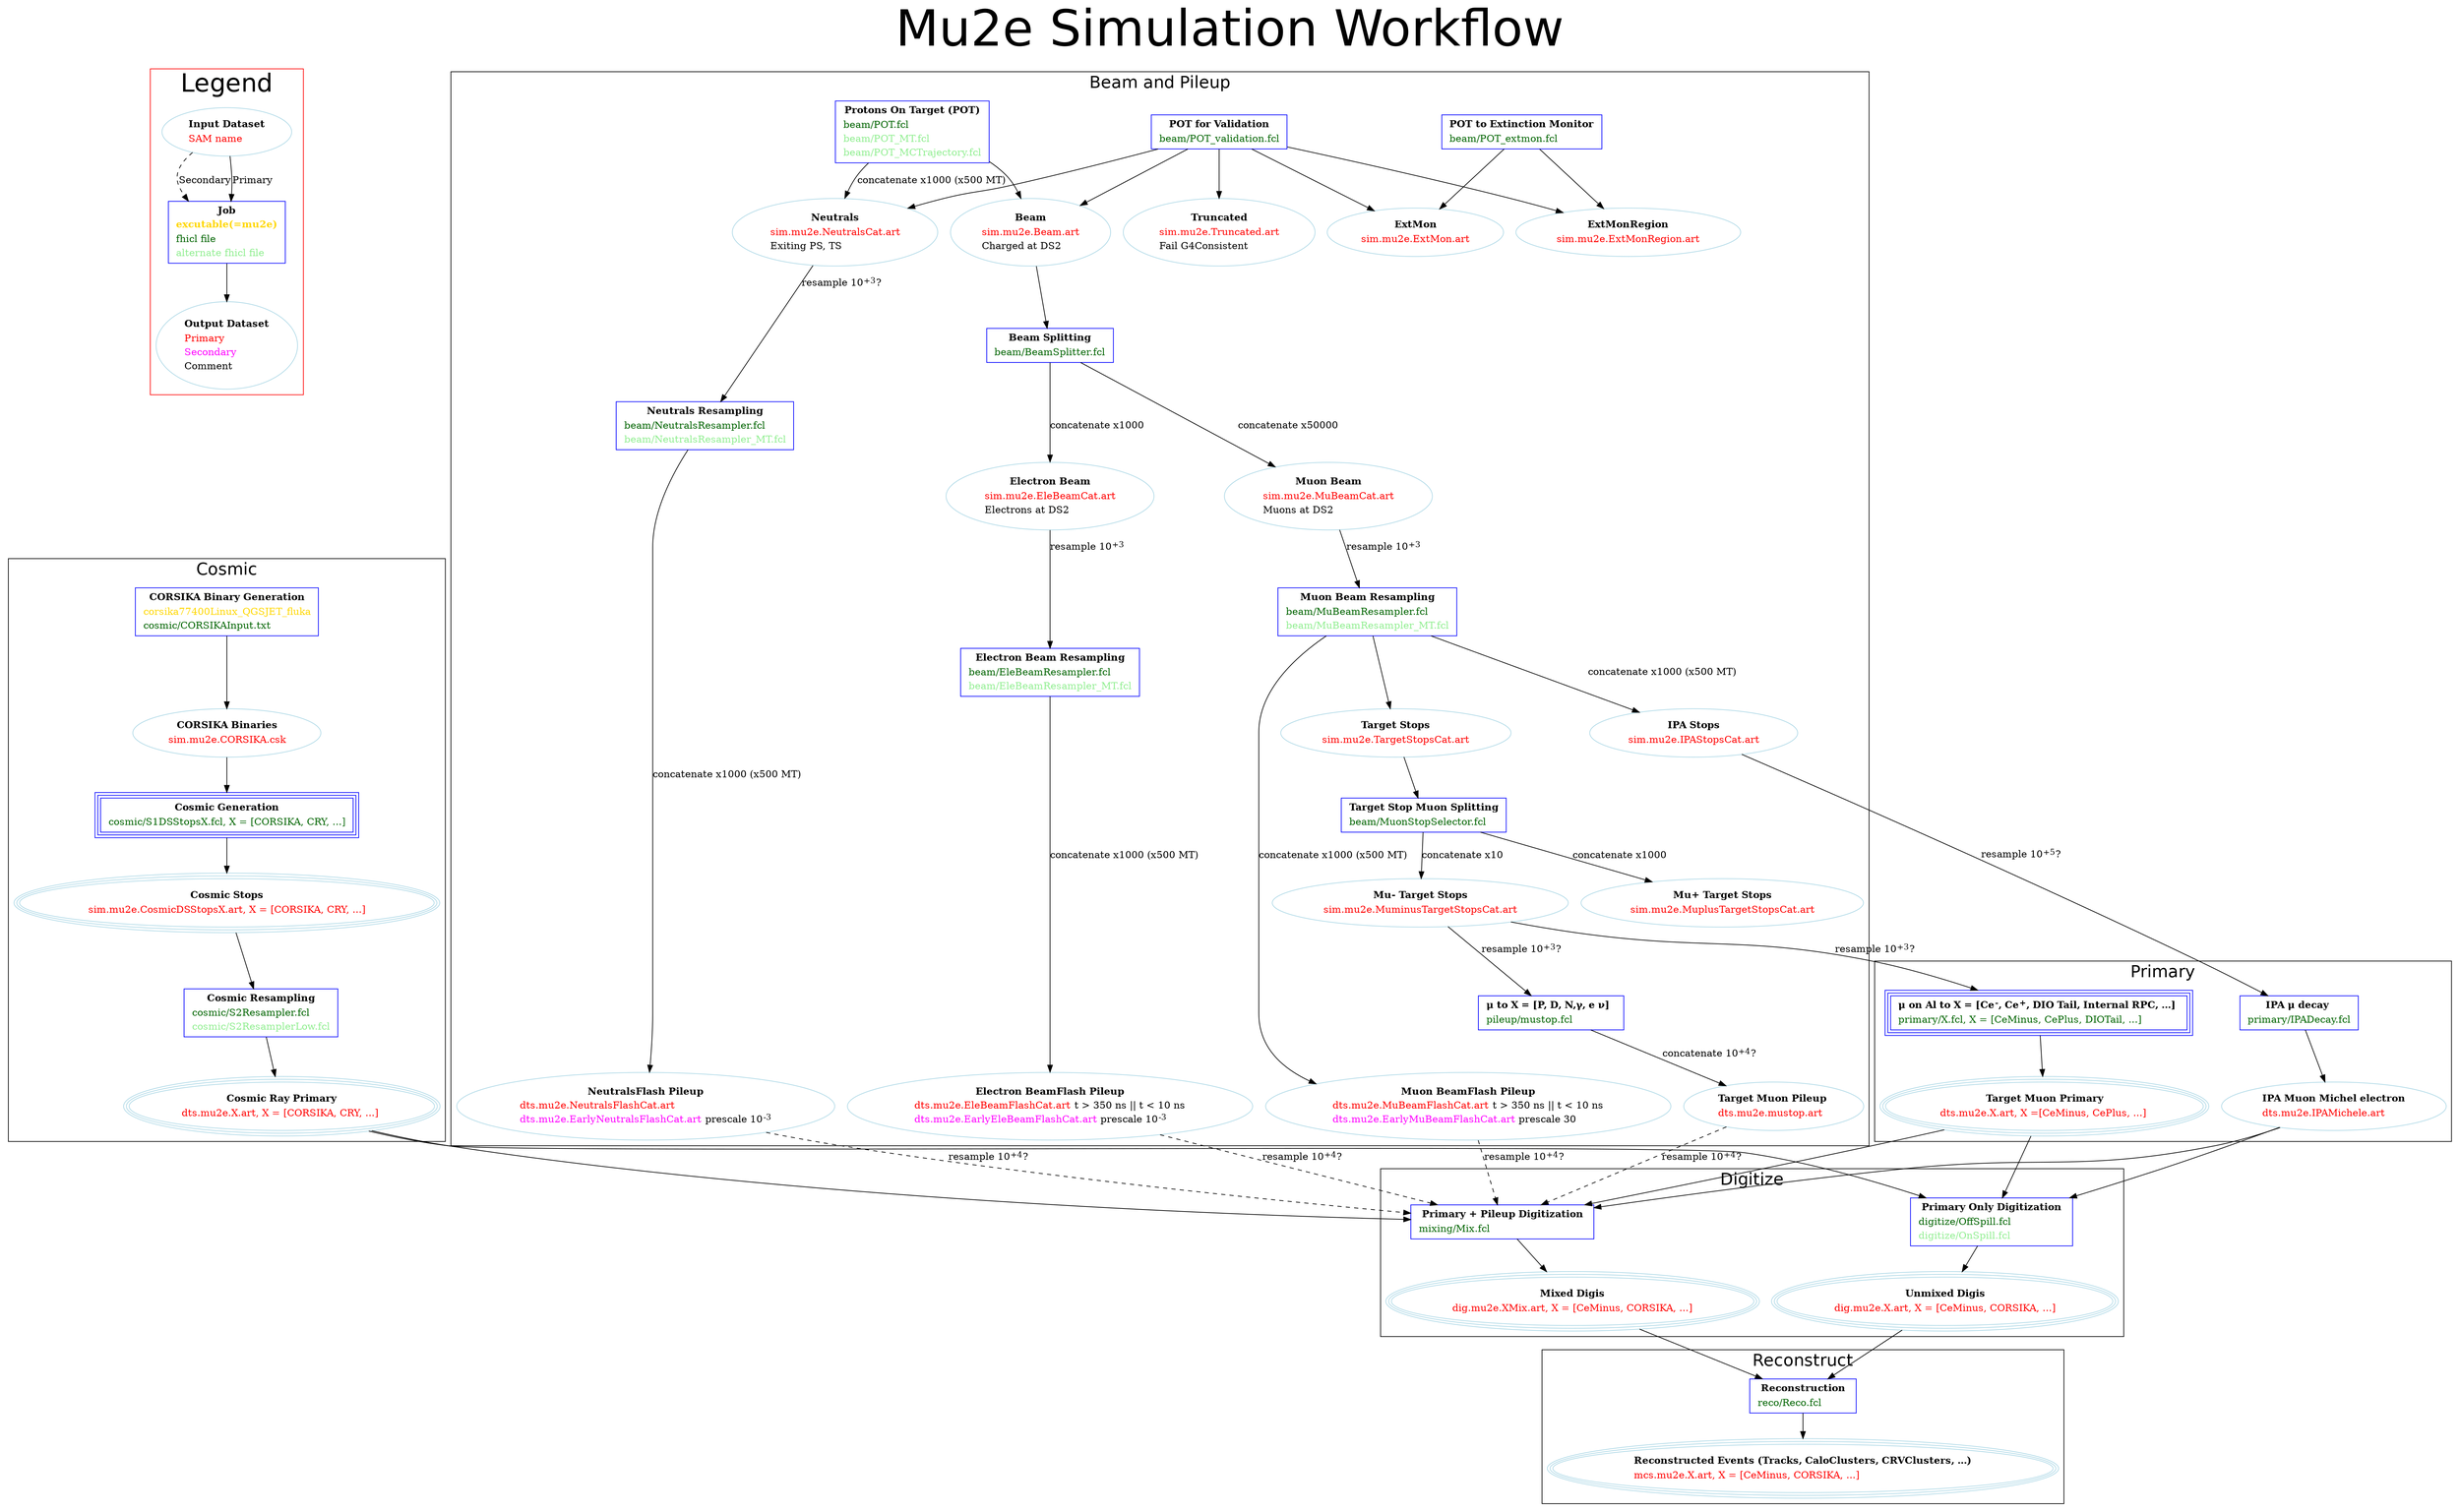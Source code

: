 /* Flowchart showing the simulation workflow for Mu2e.
 * To compile:
 *
 *     dot -T(suf) SimulationWorkflow.dot -o SimulationWorkflow.(suf), suf=tiff, jpg, pdf, ...
 *    See https://graphviz.gitlab.io/documentation/ for more details
 *
 */

digraph SimWorkflow {
  /* size="14,11"; */
  label = "Mu2e Simulation Workflow";
  fontname="Helvetica";
  fontsize="72";
  labelloc = t;

  subgraph clusterLegend {
    rankdir=TB;
    color="red";
    label="Legend";
    fontsize="36";
    Job [shape=box,color=blue,
	label=<<table border="0" cellborder="0" cellspacing="1">
	  <tr><td align="center"><b>Job</b></td></tr>
	  <tr><td align="center"><b><font color="gold">excutable(=mu2e)</font></b></td></tr>
	  <tr><td align="left"><font color="darkgreen">fhicl file</font></td></tr>
	  <tr><td align="left"><font color="lightgreen">alternate fhicl file</font></td></tr>
	  </table>>];

    Input [shape=oval, color=lightblue,
	  label=<<table border="0" cellborder="0" cellspacing="1">
	    <tr><td align="center"><b>Input Dataset</b></td></tr>
	    <tr><td align="left"><font color="red">SAM name</font></td></tr>
	    </table>>];
    Output [shape=oval, color=lightblue,
	   label=<<table border="0" cellborder="0" cellspacing="1">
	     <tr><td align="center"><b>Output Dataset</b></td></tr>
	     <tr><td align="left"><font color="red">Primary</font></td></tr>
	     <tr><td align="left"><font color="fuchsia">Secondary</font></td></tr>
	     <tr><td align="left"><font color="black">Comment</font></td></tr>
	     </table>>];

    Input -> Job [style=dashed, label="Secondary"];
    Input -> Job [style=solid, label="Primary"];
    Job->Output;
  }

  subgraph clusterCosmic {
    label="Cosmic";
    fontsize="24";

    CosmicStage0 [shape=box, peripheries=1, color=blue,
		 label=<<table border="0" cellborder="0" cellspacing="1">
		   <tr><td align="center"><b>CORSIKA Binary Generation</b></td></tr>
		   <tr><td align="left"><font color="gold">corsika77400Linux_QGSJET_fluka</font></td></tr>
		   <tr><td align="left"><font color="darkgreen">cosmic/CORSIKAInput.txt</font></td></tr>
		   </table>>];

    CORSIKAOutput [shape=oval, peripheries=1, color=lightblue,
		  label=<<table border="0" cellborder="0" cellspacing="1">
		    <tr><td align="center"><b>CORSIKA Binaries</b></td></tr>
		    <tr><td align="left"><font color="red">sim.mu2e.CORSIKA.csk</font></td></tr>
		    </table>>];

    CosmicStage0 -> CORSIKAOutput;

    CosmicGenerator [shape=box, peripheries=3, color=blue,
		    label=<<table border="0" cellborder="0" cellspacing="1">
		      <tr><td align="center"><b>Cosmic Generation</b></td></tr>
		      <tr><td align="left"><font color="darkgreen">cosmic/S1DSStopsX.fcl, X = [CORSIKA, CRY, ...]</font></td></tr>
		      </table>>];

    CORSIKAOutput -> CosmicGenerator;

    CosmicStage1Output [shape=oval, peripheries=3, color=lightblue,
		       label=<<table border="0" cellborder="0" cellspacing="1">
			 <tr><td align="center"><b>Cosmic Stops</b></td></tr>
			 <tr><td align="left"><font color="red">sim.mu2e.CosmicDSStopsX.art, X = [CORSIKA, CRY, ...]</font></td></tr>
			 </table>>];

    CosmicGenerator -> CosmicStage1Output;

    CosmicStage2 [shape=box, peripheries=1, color=blue,
		 label=<<table border="0" cellborder="0" cellspacing="1">
		   <tr><td align="center"><b>Cosmic Resampling</b></td></tr>
		   <tr><td align="left"><font color="darkgreen">cosmic/S2Resampler.fcl</font></td></tr>
		   <tr><td align="left"><font color="lightgreen">cosmic/S2ResamplerLow.fcl</font></td></tr>
		   </table>>];


    CosmicPrimary [shape=oval, peripheries=3, color=lightblue,
		  label=<<table border="0" cellborder="0" cellspacing="1">
		    <tr><td align="center"><b>Cosmic Ray Primary</b></td></tr>
		    <tr><td align="left"><font color="red">dts.mu2e.X.art, X = [CORSIKA, CRY, ...] </font></td></tr>
		    </table>>];

    CosmicStage1Output -> CosmicStage2;
    CosmicStage2 -> CosmicPrimary;
  }

  subgraph clusterBeam {
    label="Beam and Pileup";
    fontsize="24";

    POT_ExtMon [shape=box,color=blue,
	label=<<table border="0" cellborder="0" cellspacing="1">
	  <tr><td align="center"><b>POT to Extinction Monitor</b></td></tr>
	  <tr><td align="left"><font color="darkgreen">beam/POT_extmon.fcl</font></td></tr>
	  </table>>];

    POT_Validation [shape=box,color=blue,
	label=<<table border="0" cellborder="0" cellspacing="1">
	  <tr><td align="center"><b>POT for Validation</b></td></tr>
	  <tr><td align="left"><font color="darkgreen">beam/POT_validation.fcl</font></td></tr>
	  </table>>];

    POT [shape=box,color=blue,
	label=<<table border="0" cellborder="0" cellspacing="1">
	  <tr><td align="center"><b>Protons On Target (POT)</b></td></tr>
	  <tr><td align="left"><font color="darkgreen">beam/POT.fcl</font></td></tr>
	  <tr><td align="left"><font color="lightgreen">beam/POT_MT.fcl</font></td></tr>
	  <tr><td align="left"><font color="lightgreen">beam/POT_MCTrajectory.fcl</font></td></tr>
	  </table>>];


    {rank=same POT POT_Validation POT_ExtMon};

    Beam [shape=oval,color=lightblue,
	 label=<<table border="0" cellborder="0" cellspacing="1">
	   <tr><td align="center"><b>Beam</b></td></tr>
	   <tr><td align="left"><font color="red">sim.mu2e.Beam.art</font></td></tr>
	   <tr><td align="left"><font color="black">Charged at DS2</font></td></tr>
	   </table>>];
    MuBeam [shape=oval,color=lightblue,
	 label=<<table border="0" cellborder="0" cellspacing="1">
	   <tr><td align="center"><b>Muon Beam</b></td></tr>
	   <tr><td align="left"><font color="red">sim.mu2e.MuBeamCat.art</font></td></tr>
	   <tr><td align="left"><font color="black">Muons at DS2</font></td></tr>
	   </table>>];
    EleBeam [shape=oval,color=lightblue,
	 label=<<table border="0" cellborder="0" cellspacing="1">
	   <tr><td align="center"><b>Electron Beam</b></td></tr>
	   <tr><td align="left"><font color="red">sim.mu2e.EleBeamCat.art</font></td></tr>
	   <tr><td align="left"><font color="black">Electrons at DS2</font></td></tr>
	   </table>>];
    Neutrals [shape=oval, color=lightblue,
	     label=<<table border="0" cellborder="0" cellspacing="1">
	       <tr><td align="center"><b>Neutrals</b></td></tr>
	       <tr><td align="left"><font color="red">sim.mu2e.NeutralsCat.art</font></td></tr>
	       <tr><td align="left"><font color="black">Exiting PS, TS</font></td></tr>
	       </table>>];
    ExtMon [shape=oval,color=lightblue,
	 label=<<table border="0" cellborder="0" cellspacing="1">
	   <tr><td align="center"><b>ExtMon</b></td></tr>
	   <tr><td align="left"><font color="red">sim.mu2e.ExtMon.art</font></td></tr>
	   </table>>];
    ExtMonRegion [shape=oval,color=lightblue,
	 label=<<table border="0" cellborder="0" cellspacing="1">
	   <tr><td align="center"><b>ExtMonRegion</b></td></tr>
	   <tr><td align="left"><font color="red">sim.mu2e.ExtMonRegion.art</font></td></tr>
	   </table>>];
    Truncated [shape=oval, color=lightblue,
	     label=<<table border="0" cellborder="0" cellspacing="1">
	       <tr><td align="center"><b>Truncated</b></td></tr>
	       <tr><td align="left"><font color="red">sim.mu2e.Truncated.art</font></td></tr>
	       <tr><td align="left"><font color="black">Fail G4Consistent</font></td></tr>
	       </table>>];

    POT -> Neutrals [ label="concatenate x1000 (x500 MT)"];
    POT ->  Beam

    POT_ExtMon ->  ExtMon
    POT_ExtMon ->  ExtMonRegion

    POT_Validation -> Neutrals
    POT_Validation -> Beam
    POT_Validation -> ExtMon
    POT_Validation -> ExtMonRegion
    POT_Validation -> Truncated

    BeamSplitting  [shape=box,color=blue,
		       label=<<table border="0" cellborder="0" cellspacing="1">
			 <tr><td align="center"><b>Beam Splitting</b></td></tr>
			 <tr><td align="left"><font color="darkgreen">beam/BeamSplitter.fcl</font></td></tr>
			 </table>>];

    Beam -> BeamSplitting
    BeamSplitting ->  MuBeam [ label="concatenate x50000"];
    BeamSplitting ->  EleBeam [ label="concatenate x1000"];

    NeutralsResampling [shape=box,color=blue,
		       label=<<table border="0" cellborder="0" cellspacing="1">
			 <tr><td align="center"><b>Neutrals Resampling</b></td></tr>
			 <tr><td align="left"><font color="darkgreen">beam/NeutralsResampler.fcl</font></td></tr>
			 <tr><td align="left"><font color="lightgreen">beam/NeutralsResampler_MT.fcl</font></td></tr>
			 </table>>];

    MuBeamResampling [shape=box,color=blue,
		   label=<<table border="0" cellborder="0" cellspacing="1">
		     <tr><td align="center"><b>Muon Beam Resampling</b></td></tr>
		     <tr><td align="left"><font color="darkgreen">beam/MuBeamResampler.fcl</font></td></tr>
			 <tr><td align="left"><font color="lightgreen">beam/MuBeamResampler_MT.fcl</font></td></tr>
		     </table>>];

    EleBeamResampling [shape=box,color=blue,
		   label=<<table border="0" cellborder="0" cellspacing="1">
		     <tr><td align="center"><b>Electron Beam Resampling</b></td></tr>
		     <tr><td align="left"><font color="darkgreen">beam/EleBeamResampler.fcl</font></td></tr>
			 <tr><td align="left"><font color="lightgreen">beam/EleBeamResampler_MT.fcl</font></td></tr>
		     </table>>];

    MuBeam -> MuBeamResampling [ label=<resample 10<sup>+3</sup>> ];
    EleBeam -> EleBeamResampling [ label=<resample 10<sup>+3</sup>> ];
    Neutrals -> NeutralsResampling [ label=<resample 10<sup>+3</sup>?> ];

    TargetStops [shape=oval, color=lightblue,
		label=<<table border="0" cellborder="0" cellspacing="1">
		  <tr><td align="center"><b>Target Stops</b></td></tr>
		  <tr><td align="left"><font color="red">sim.mu2e.TargetStopsCat.art</font></td></tr>
		  </table>>];

    IPAStops [shape=oval, color=lightblue,
	     label=<<table border="0" cellborder="0" cellspacing="1">
	       <tr><td align="center"><b>IPA Stops</b></td></tr>
	       <tr><td align="left"><font color="red">sim.mu2e.IPAStopsCat.art</font></td></tr>
	       </table>>];

    MuBeamResampling -> TargetStops;
    MuBeamResampling -> IPAStops [ label="concatenate x1000 (x500 MT)" ];

    MuminusTargetStops [shape=oval, color=lightblue,
		label=<<table border="0" cellborder="0" cellspacing="1">
		  <tr><td align="center"><b>Mu- Target Stops</b></td></tr>
		  <tr><td align="left"><font color="red">sim.mu2e.MuminusTargetStopsCat.art</font></td></tr>
		  </table>>];

    MuplusTargetStops [shape=oval, color=lightblue,
		label=<<table border="0" cellborder="0" cellspacing="1">
		  <tr><td align="center"><b>Mu+ Target Stops</b></td></tr>
		  <tr><td align="left"><font color="red">sim.mu2e.MuplusTargetStopsCat.art</font></td></tr>
		  </table>>];

    TargetStopSplitter [shape=box,color=blue,
		   label=<<table border="0" cellborder="0" cellspacing="1">
		     <tr><td align="center"><b>Target Stop Muon Splitting</b></td></tr>
		     <tr><td align="left"><font color="darkgreen">beam/MuonStopSelector.fcl</font></td></tr>
		     </table>>];

    TargetStops -> TargetStopSplitter

    TargetStopSplitter -> MuminusTargetStops [ label="concatenate x10"];
    TargetStopSplitter -> MuplusTargetStops [ label="concatenate x1000"];

    MuBeamFlashPileup [shape=oval, color=lightblue,
		    label=<<table border="0" cellborder="0" cellspacing="1">
		      <tr><td align="center"><b>Muon BeamFlash Pileup</b></td></tr>
		      <tr><td align="left"><font color="red">dts.mu2e.MuBeamFlashCat.art</font> <font color="black">t &gt; 350 ns || t &lt; 10 ns</font></td></tr>
		      <tr><td align="left"><font color="fuchsia">dts.mu2e.EarlyMuBeamFlashCat.art</font><font color="black"> prescale 30</font></td></tr>
		      </table>>];

    EleBeamFlashPileup [shape=oval, color=lightblue,
		    label=<<table border="0" cellborder="0" cellspacing="1">
		      <tr><td align="center"><b>Electron BeamFlash Pileup</b></td></tr>
		      <tr><td align="left"><font color="red">dts.mu2e.EleBeamFlashCat.art</font> <font color="black">t &gt; 350 ns || t &lt; 10 ns</font></td></tr>
		      <tr><td align="left"><font color="fuchsia">dts.mu2e.EarlyEleBeamFlashCat.art</font><font color="black"> prescale 10<sup>-3</sup></font></td></tr>
		      </table>>];

    NeutralsFlashPileup [shape=oval, color=lightblue,
			label=<<table border="0" cellborder="0" cellspacing="1">
			  <tr><td align="center"><b>NeutralsFlash Pileup</b></td></tr>
			  <tr><td align="left"><font color="red">dts.mu2e.NeutralsFlashCat.art</font> </td></tr>
		      <tr><td align="left"><font color="fuchsia">dts.mu2e.EarlyNeutralsFlashCat.art</font><font color="black"> prescale 10<sup>-3</sup></font></td></tr>
			  </table>>];
    NeutralsResampling -> NeutralsFlashPileup [ label="concatenate x1000 (x500 MT)" ];
    MuBeamResampling -> MuBeamFlashPileup [ label="concatenate x1000 (x500 MT)" ];
    EleBeamResampling -> EleBeamFlashPileup [ label="concatenate x1000 (x500 MT)" ];

    TargetMuonPileup [shape=oval, color=lightblue,
		     label=<<table border="0" cellborder="0" cellspacing="1">
		       <tr><td align="center"><b>Target Muon Pileup </b></td></tr>
		       <tr><td align="left"><font color="red">dts.mu2e.mustop.art</font></td></tr>
		       </table>>];

    PileupMuonTerm [shape=box,color=blue,
		   label=<<table border="0" cellborder="0" cellspacing="1">
		     <tr><td align="center"><b>&mu; to X = [P, D, N,&gamma;, e &nu;]  </b></td></tr>
		     <tr><td align="left"><font color="darkgreen">pileup/mustop.fcl</font></td></tr>
		     </table>>];

    PileupMuonTerm -> TargetMuonPileup [ label=<concatenate 10<sup>+4</sup>?> ];
        {rank=same TargetMuonPileup MuBeamFlashPileup EleBeamFlashPileup NeutralsFlashPileup };
    MuminusTargetStops -> PileupMuonTerm [ label=<resample 10<sup>+3</sup>?> ];

  }

  subgraph clusterPrimary {
    label="Primary";
    fontsize="24";

    PrimaryMuonTerm [shape=box, peripheries=3, color=blue,
		    label=<<table border="0" cellborder="0" cellspacing="1">
		      <tr><td align="center"><b>&mu; on Al to X = [Ce<sup>-</sup>, Ce<sup>+</sup>, DIO Tail, Internal RPC, ...] </b></td></tr>
		      <tr><td align="left"><font color="darkgreen">primary/X.fcl, X = [CeMinus, CePlus, DIOTail, ...]</font></td></tr>
		      </table>>];

    IPAMuonTerm [shape=box, peripheries=1, color=blue,
		label=<<table border="0" cellborder="0" cellspacing="1">
		  <tr><td align="center"><b>IPA &mu; decay </b></td></tr>
		  <tr><td align="left"><font color="darkgreen">primary/IPADecay.fcl</font></td></tr>
		  </table>>];


    MuminusTargetStops -> PrimaryMuonTerm [ label=<resample 10<sup>+3</sup>?> ];

    IPAStops -> IPAMuonTerm [ label=<resample 10<sup>+5</sup>?> ];

    TargetMuonPrimary [shape=oval, peripheries=3, color=lightblue,
		      label=<<table border="0" cellborder="0" cellspacing="1">
			<tr><td align="center"><b>Target Muon Primary</b></td></tr>
			<tr><td align="left"><font color="red">dts.mu2e.X.art, X =[CeMinus, CePlus, ...] </font></td></tr>
			</table>>];
    IPAMuonMichel [shape=oval, peripheries=1, color=lightblue,
		  label=<<table border="0" cellborder="0" cellspacing="1">
		    <tr><td align="center"><b>IPA Muon Michel electron</b></td></tr>
		    <tr><td align="left"><font color="red">dts.mu2e.IPAMichele.art </font></td></tr>
		    </table>>];

    PrimaryMuonTerm -> TargetMuonPrimary;
    IPAMuonTerm -> IPAMuonMichel;
    {rank=same TargetMuonPrimary IPAMuonMichel };
  }




  subgraph clusterDigitize {
    label="Digitize";
    fontsize="24";


    MixDigitization [shape=box, peripheries=1, color=blue,
		    label=<<table border="0" cellborder="0" cellspacing="1">
		      <tr><td align="center"><b> Primary + Pileup Digitization </b></td></tr>
		      <tr><td align="left"><font color="darkgreen">mixing/Mix.fcl</font></td></tr>
		      </table>>];

    NomixDigitization [shape=box, peripheries=1, color=blue,
		      label=<<table border="0" cellborder="0" cellspacing="1">
			<tr><td align="center"><b> Primary Only Digitization </b></td></tr>
			<tr><td align="left"><font color="darkgreen">digitize/OffSpill.fcl</font></td></tr>
			<tr><td align="left"><font color="lightgreen">digitize/OnSpill.fcl</font></td></tr>
			</table>>];

    TargetMuonPrimary -> MixDigitization;
    IPAMuonMichel -> MixDigitization;
    CosmicPrimary -> MixDigitization;
    TargetMuonPileup -> MixDigitization [style=dashed, label=<resample 10<sup>+4</sup>?> ];
    MuBeamFlashPileup -> MixDigitization [style=dashed, label=<resample 10<sup>+4</sup>?>];
    EleBeamFlashPileup -> MixDigitization [style=dashed, label=<resample 10<sup>+4</sup>?>];
    NeutralsFlashPileup -> MixDigitization [style=dashed, label=<resample 10<sup>+4</sup>?>];

    TargetMuonPrimary -> NomixDigitization;
    IPAMuonMichel -> NomixDigitization;
    CosmicPrimary -> NomixDigitization;

    UnmixedDigis [shape=oval, peripheries=3, color=lightblue,
		 label=<<table border="0" cellborder="0" cellspacing="1">
		   <tr><td align="center"><b>Unmixed Digis</b></td></tr>
		   <tr><td align="left"><font color="red">dig.mu2e.X.art, X = [CeMinus, CORSIKA, ...]</font></td></tr>
		   </table>>];

    MixedDigis [shape=oval, peripheries=3, color=lightblue,
	       label=<<table border="0" cellborder="0" cellspacing="1">
		 <tr><td align="center"><b>Mixed Digis</b></td></tr>
		 <tr><td align="left"><font color="red">dig.mu2e.XMix.art, X = [CeMinus, CORSIKA, ...]</font></td></tr>
		 </table>>];

    NomixDigitization -> UnmixedDigis;
    MixDigitization -> MixedDigis;

    {rank=same NomixDigitization MixDigitization};

  }
  subgraph clusterReco {
    label="Reconstruct";
    fontsize="24";


    Reconstruction [shape=box, peripheries=1, color=blue,
		   label=<<table border="0" cellborder="0" cellspacing="1">
		     <tr><td align="center"><b> Reconstruction </b></td></tr>
		     <tr><td align="left"><font color="darkgreen">reco/Reco.fcl </font></td></tr>
		     </table>>];

    Reco [shape=oval, color=lightblue, peripheries=3
      label=<<table border="0" cellborder="0" cellspacing="1">
      <tr><td align="center"><b>Reconstructed Events (Tracks, CaloClusters, CRVClusters, ...)</b></td></tr>
      <tr><td align="left"><font color="red">mcs.mu2e.X.art, X = [CeMinus, CORSIKA, ...]</font></td></tr>
      </table>>];

    MixedDigis -> Reconstruction
      UnmixedDigis -> Reconstruction
      Reconstruction -> Reco

  }
}

